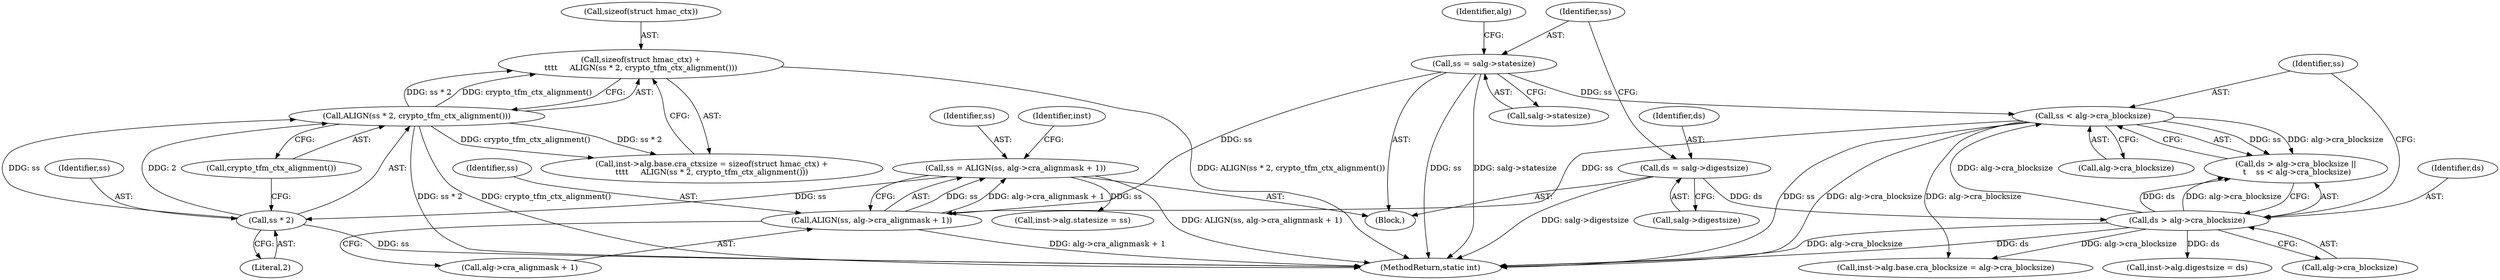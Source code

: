 digraph "0_linux_af3ff8045bbf3e32f1a448542e73abb4c8ceb6f1@API" {
"1000254" [label="(Call,sizeof(struct hmac_ctx) +\n\t\t\t\t     ALIGN(ss * 2, crypto_tfm_ctx_alignment()))"];
"1000257" [label="(Call,ALIGN(ss * 2, crypto_tfm_ctx_alignment()))"];
"1000258" [label="(Call,ss * 2)"];
"1000223" [label="(Call,ss = ALIGN(ss, alg->cra_alignmask + 1))"];
"1000225" [label="(Call,ALIGN(ss, alg->cra_alignmask + 1))"];
"1000142" [label="(Call,ss = salg->statesize)"];
"1000160" [label="(Call,ss < alg->cra_blocksize)"];
"1000155" [label="(Call,ds > alg->cra_blocksize)"];
"1000137" [label="(Call,ds = salg->digestsize)"];
"1000142" [label="(Call,ss = salg->statesize)"];
"1000232" [label="(Call,inst->alg.digestsize = ds)"];
"1000235" [label="(Identifier,inst)"];
"1000224" [label="(Identifier,ss)"];
"1000161" [label="(Identifier,ss)"];
"1000257" [label="(Call,ALIGN(ss * 2, crypto_tfm_ctx_alignment()))"];
"1000137" [label="(Call,ds = salg->digestsize)"];
"1000258" [label="(Call,ss * 2)"];
"1000155" [label="(Call,ds > alg->cra_blocksize)"];
"1000144" [label="(Call,salg->statesize)"];
"1000162" [label="(Call,alg->cra_blocksize)"];
"1000226" [label="(Identifier,ss)"];
"1000143" [label="(Identifier,ss)"];
"1000346" [label="(MethodReturn,static int)"];
"1000261" [label="(Call,crypto_tfm_ctx_alignment())"];
"1000148" [label="(Identifier,alg)"];
"1000138" [label="(Identifier,ds)"];
"1000255" [label="(Call,sizeof(struct hmac_ctx))"];
"1000227" [label="(Call,alg->cra_alignmask + 1)"];
"1000223" [label="(Call,ss = ALIGN(ss, alg->cra_alignmask + 1))"];
"1000259" [label="(Identifier,ss)"];
"1000225" [label="(Call,ALIGN(ss, alg->cra_alignmask + 1))"];
"1000157" [label="(Call,alg->cra_blocksize)"];
"1000254" [label="(Call,sizeof(struct hmac_ctx) +\n\t\t\t\t     ALIGN(ss * 2, crypto_tfm_ctx_alignment()))"];
"1000139" [label="(Call,salg->digestsize)"];
"1000156" [label="(Identifier,ds)"];
"1000246" [label="(Call,inst->alg.base.cra_ctxsize = sizeof(struct hmac_ctx) +\n\t\t\t\t     ALIGN(ss * 2, crypto_tfm_ctx_alignment()))"];
"1000239" [label="(Call,inst->alg.statesize = ss)"];
"1000260" [label="(Literal,2)"];
"1000154" [label="(Call,ds > alg->cra_blocksize ||\n \t    ss < alg->cra_blocksize)"];
"1000201" [label="(Call,inst->alg.base.cra_blocksize = alg->cra_blocksize)"];
"1000160" [label="(Call,ss < alg->cra_blocksize)"];
"1000103" [label="(Block,)"];
"1000254" -> "1000246"  [label="AST: "];
"1000254" -> "1000257"  [label="CFG: "];
"1000255" -> "1000254"  [label="AST: "];
"1000257" -> "1000254"  [label="AST: "];
"1000246" -> "1000254"  [label="CFG: "];
"1000254" -> "1000346"  [label="DDG: ALIGN(ss * 2, crypto_tfm_ctx_alignment())"];
"1000257" -> "1000254"  [label="DDG: ss * 2"];
"1000257" -> "1000254"  [label="DDG: crypto_tfm_ctx_alignment()"];
"1000257" -> "1000261"  [label="CFG: "];
"1000258" -> "1000257"  [label="AST: "];
"1000261" -> "1000257"  [label="AST: "];
"1000257" -> "1000346"  [label="DDG: ss * 2"];
"1000257" -> "1000346"  [label="DDG: crypto_tfm_ctx_alignment()"];
"1000257" -> "1000246"  [label="DDG: ss * 2"];
"1000257" -> "1000246"  [label="DDG: crypto_tfm_ctx_alignment()"];
"1000258" -> "1000257"  [label="DDG: ss"];
"1000258" -> "1000257"  [label="DDG: 2"];
"1000258" -> "1000260"  [label="CFG: "];
"1000259" -> "1000258"  [label="AST: "];
"1000260" -> "1000258"  [label="AST: "];
"1000261" -> "1000258"  [label="CFG: "];
"1000258" -> "1000346"  [label="DDG: ss"];
"1000223" -> "1000258"  [label="DDG: ss"];
"1000223" -> "1000103"  [label="AST: "];
"1000223" -> "1000225"  [label="CFG: "];
"1000224" -> "1000223"  [label="AST: "];
"1000225" -> "1000223"  [label="AST: "];
"1000235" -> "1000223"  [label="CFG: "];
"1000223" -> "1000346"  [label="DDG: ALIGN(ss, alg->cra_alignmask + 1)"];
"1000225" -> "1000223"  [label="DDG: ss"];
"1000225" -> "1000223"  [label="DDG: alg->cra_alignmask + 1"];
"1000223" -> "1000239"  [label="DDG: ss"];
"1000225" -> "1000227"  [label="CFG: "];
"1000226" -> "1000225"  [label="AST: "];
"1000227" -> "1000225"  [label="AST: "];
"1000225" -> "1000346"  [label="DDG: alg->cra_alignmask + 1"];
"1000142" -> "1000225"  [label="DDG: ss"];
"1000160" -> "1000225"  [label="DDG: ss"];
"1000142" -> "1000103"  [label="AST: "];
"1000142" -> "1000144"  [label="CFG: "];
"1000143" -> "1000142"  [label="AST: "];
"1000144" -> "1000142"  [label="AST: "];
"1000148" -> "1000142"  [label="CFG: "];
"1000142" -> "1000346"  [label="DDG: salg->statesize"];
"1000142" -> "1000346"  [label="DDG: ss"];
"1000142" -> "1000160"  [label="DDG: ss"];
"1000160" -> "1000154"  [label="AST: "];
"1000160" -> "1000162"  [label="CFG: "];
"1000161" -> "1000160"  [label="AST: "];
"1000162" -> "1000160"  [label="AST: "];
"1000154" -> "1000160"  [label="CFG: "];
"1000160" -> "1000346"  [label="DDG: alg->cra_blocksize"];
"1000160" -> "1000346"  [label="DDG: ss"];
"1000160" -> "1000154"  [label="DDG: ss"];
"1000160" -> "1000154"  [label="DDG: alg->cra_blocksize"];
"1000155" -> "1000160"  [label="DDG: alg->cra_blocksize"];
"1000160" -> "1000201"  [label="DDG: alg->cra_blocksize"];
"1000155" -> "1000154"  [label="AST: "];
"1000155" -> "1000157"  [label="CFG: "];
"1000156" -> "1000155"  [label="AST: "];
"1000157" -> "1000155"  [label="AST: "];
"1000161" -> "1000155"  [label="CFG: "];
"1000154" -> "1000155"  [label="CFG: "];
"1000155" -> "1000346"  [label="DDG: alg->cra_blocksize"];
"1000155" -> "1000346"  [label="DDG: ds"];
"1000155" -> "1000154"  [label="DDG: ds"];
"1000155" -> "1000154"  [label="DDG: alg->cra_blocksize"];
"1000137" -> "1000155"  [label="DDG: ds"];
"1000155" -> "1000201"  [label="DDG: alg->cra_blocksize"];
"1000155" -> "1000232"  [label="DDG: ds"];
"1000137" -> "1000103"  [label="AST: "];
"1000137" -> "1000139"  [label="CFG: "];
"1000138" -> "1000137"  [label="AST: "];
"1000139" -> "1000137"  [label="AST: "];
"1000143" -> "1000137"  [label="CFG: "];
"1000137" -> "1000346"  [label="DDG: salg->digestsize"];
}
